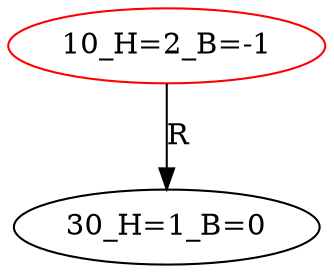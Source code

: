 digraph BiTreeBiTreeInsert {
"10_H=2_B=-1" -> {"30_H=1_B=0"} [label="R"]
"10_H=2_B=-1" [color=red]
"30_H=1_B=0"
}
